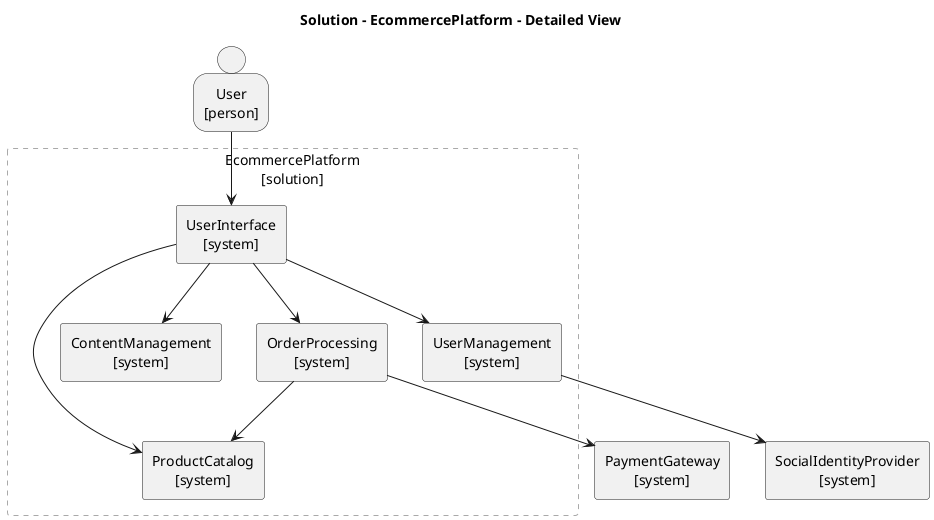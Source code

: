 @startuml EcommercePlatform_detailed
title Solution - EcommercePlatform - Detailed View
skinparam defaultTextAlignment center
skinparam defaultTextAlignment<<atomic>> center
skinparam wrapWidth 200
skinparam maxMessageSize 150
hide stereotype
<style>
.composite {
BackgroundColor: transparent
LineColor: darkgray
LineStyle: 5
FontStyle: normal
}
</style>
person User <<atomic>> <<person>> [
User
[person]
]
rectangle EcommercePlatform as "EcommercePlatform\n[solution]" <<composite>> {
rectangle EcommercePlatform.OrderProcessing <<system>> <<atomic>> [
OrderProcessing
[system]
]
rectangle EcommercePlatform.ContentManagement <<system>> <<atomic>> [
ContentManagement
[system]
]
rectangle EcommercePlatform.ProductCatalog <<system>> <<atomic>> [
ProductCatalog
[system]
]
rectangle EcommercePlatform.UserManagement <<system>> <<atomic>> [
UserManagement
[system]
]
rectangle EcommercePlatform.UserInterface <<system>> <<atomic>> [
UserInterface
[system]
]
}
rectangle PaymentGateway <<system>> <<atomic>> [
PaymentGateway
[system]
]
rectangle SocialIdentityProvider <<system>> <<atomic>> [
SocialIdentityProvider
[system]
]
EcommercePlatform.UserInterface --> EcommercePlatform.ContentManagement
User --> EcommercePlatform.UserInterface
EcommercePlatform.OrderProcessing --> EcommercePlatform.ProductCatalog
EcommercePlatform.OrderProcessing --> PaymentGateway
EcommercePlatform.UserManagement --> SocialIdentityProvider
EcommercePlatform.UserInterface --> EcommercePlatform.UserManagement
EcommercePlatform.UserInterface --> EcommercePlatform.OrderProcessing
EcommercePlatform.UserInterface --> EcommercePlatform.ProductCatalog
@enduml
